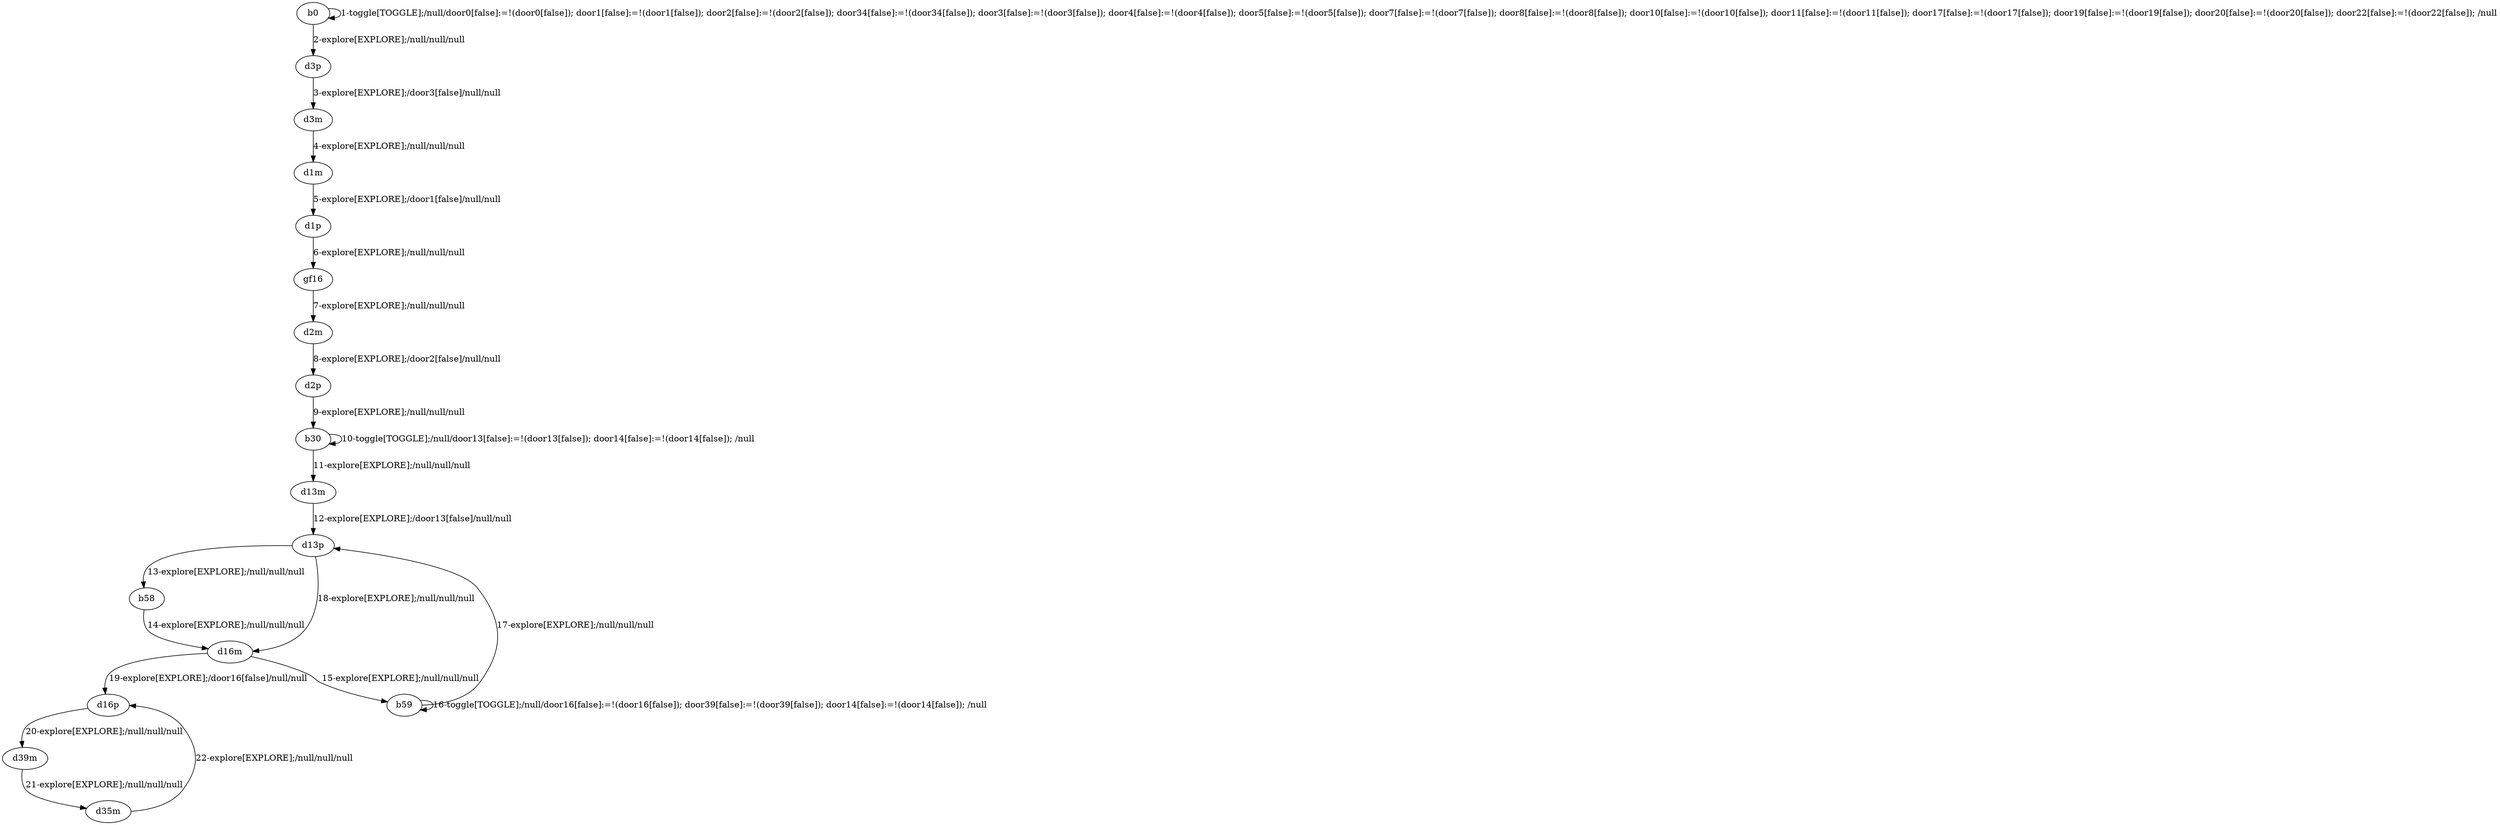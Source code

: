 # Total number of goals covered by this test: 2
# d35m --> d16p
# d39m --> d35m

digraph g {
"b0" -> "b0" [label = "1-toggle[TOGGLE];/null/door0[false]:=!(door0[false]); door1[false]:=!(door1[false]); door2[false]:=!(door2[false]); door34[false]:=!(door34[false]); door3[false]:=!(door3[false]); door4[false]:=!(door4[false]); door5[false]:=!(door5[false]); door7[false]:=!(door7[false]); door8[false]:=!(door8[false]); door10[false]:=!(door10[false]); door11[false]:=!(door11[false]); door17[false]:=!(door17[false]); door19[false]:=!(door19[false]); door20[false]:=!(door20[false]); door22[false]:=!(door22[false]); /null"];
"b0" -> "d3p" [label = "2-explore[EXPLORE];/null/null/null"];
"d3p" -> "d3m" [label = "3-explore[EXPLORE];/door3[false]/null/null"];
"d3m" -> "d1m" [label = "4-explore[EXPLORE];/null/null/null"];
"d1m" -> "d1p" [label = "5-explore[EXPLORE];/door1[false]/null/null"];
"d1p" -> "gf16" [label = "6-explore[EXPLORE];/null/null/null"];
"gf16" -> "d2m" [label = "7-explore[EXPLORE];/null/null/null"];
"d2m" -> "d2p" [label = "8-explore[EXPLORE];/door2[false]/null/null"];
"d2p" -> "b30" [label = "9-explore[EXPLORE];/null/null/null"];
"b30" -> "b30" [label = "10-toggle[TOGGLE];/null/door13[false]:=!(door13[false]); door14[false]:=!(door14[false]); /null"];
"b30" -> "d13m" [label = "11-explore[EXPLORE];/null/null/null"];
"d13m" -> "d13p" [label = "12-explore[EXPLORE];/door13[false]/null/null"];
"d13p" -> "b58" [label = "13-explore[EXPLORE];/null/null/null"];
"b58" -> "d16m" [label = "14-explore[EXPLORE];/null/null/null"];
"d16m" -> "b59" [label = "15-explore[EXPLORE];/null/null/null"];
"b59" -> "b59" [label = "16-toggle[TOGGLE];/null/door16[false]:=!(door16[false]); door39[false]:=!(door39[false]); door14[false]:=!(door14[false]); /null"];
"b59" -> "d13p" [label = "17-explore[EXPLORE];/null/null/null"];
"d13p" -> "d16m" [label = "18-explore[EXPLORE];/null/null/null"];
"d16m" -> "d16p" [label = "19-explore[EXPLORE];/door16[false]/null/null"];
"d16p" -> "d39m" [label = "20-explore[EXPLORE];/null/null/null"];
"d39m" -> "d35m" [label = "21-explore[EXPLORE];/null/null/null"];
"d35m" -> "d16p" [label = "22-explore[EXPLORE];/null/null/null"];
}